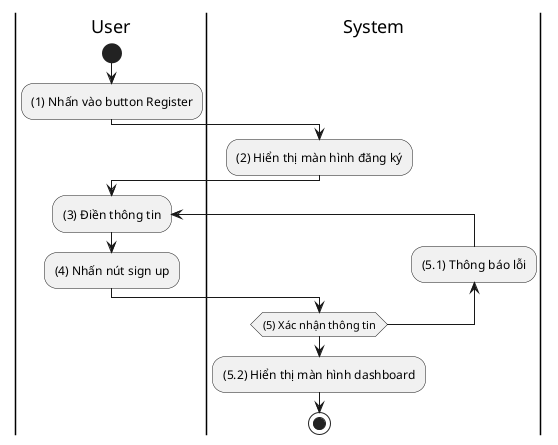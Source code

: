 @startuml Register Activity

|User|
start
:(1) Nhấn vào button Register;

|System|
:(2) Hiển thị màn hình đăng ký;

|User|
repeat :(3) Điền thông tin;
:(4) Nhấn nút sign up;

|System|
backward :(5.1) Thông báo lỗi;
repeat while ((5) Xác nhận thông tin)
:(5.2) Hiển thị màn hình dashboard;

|System|
stop
@enduml